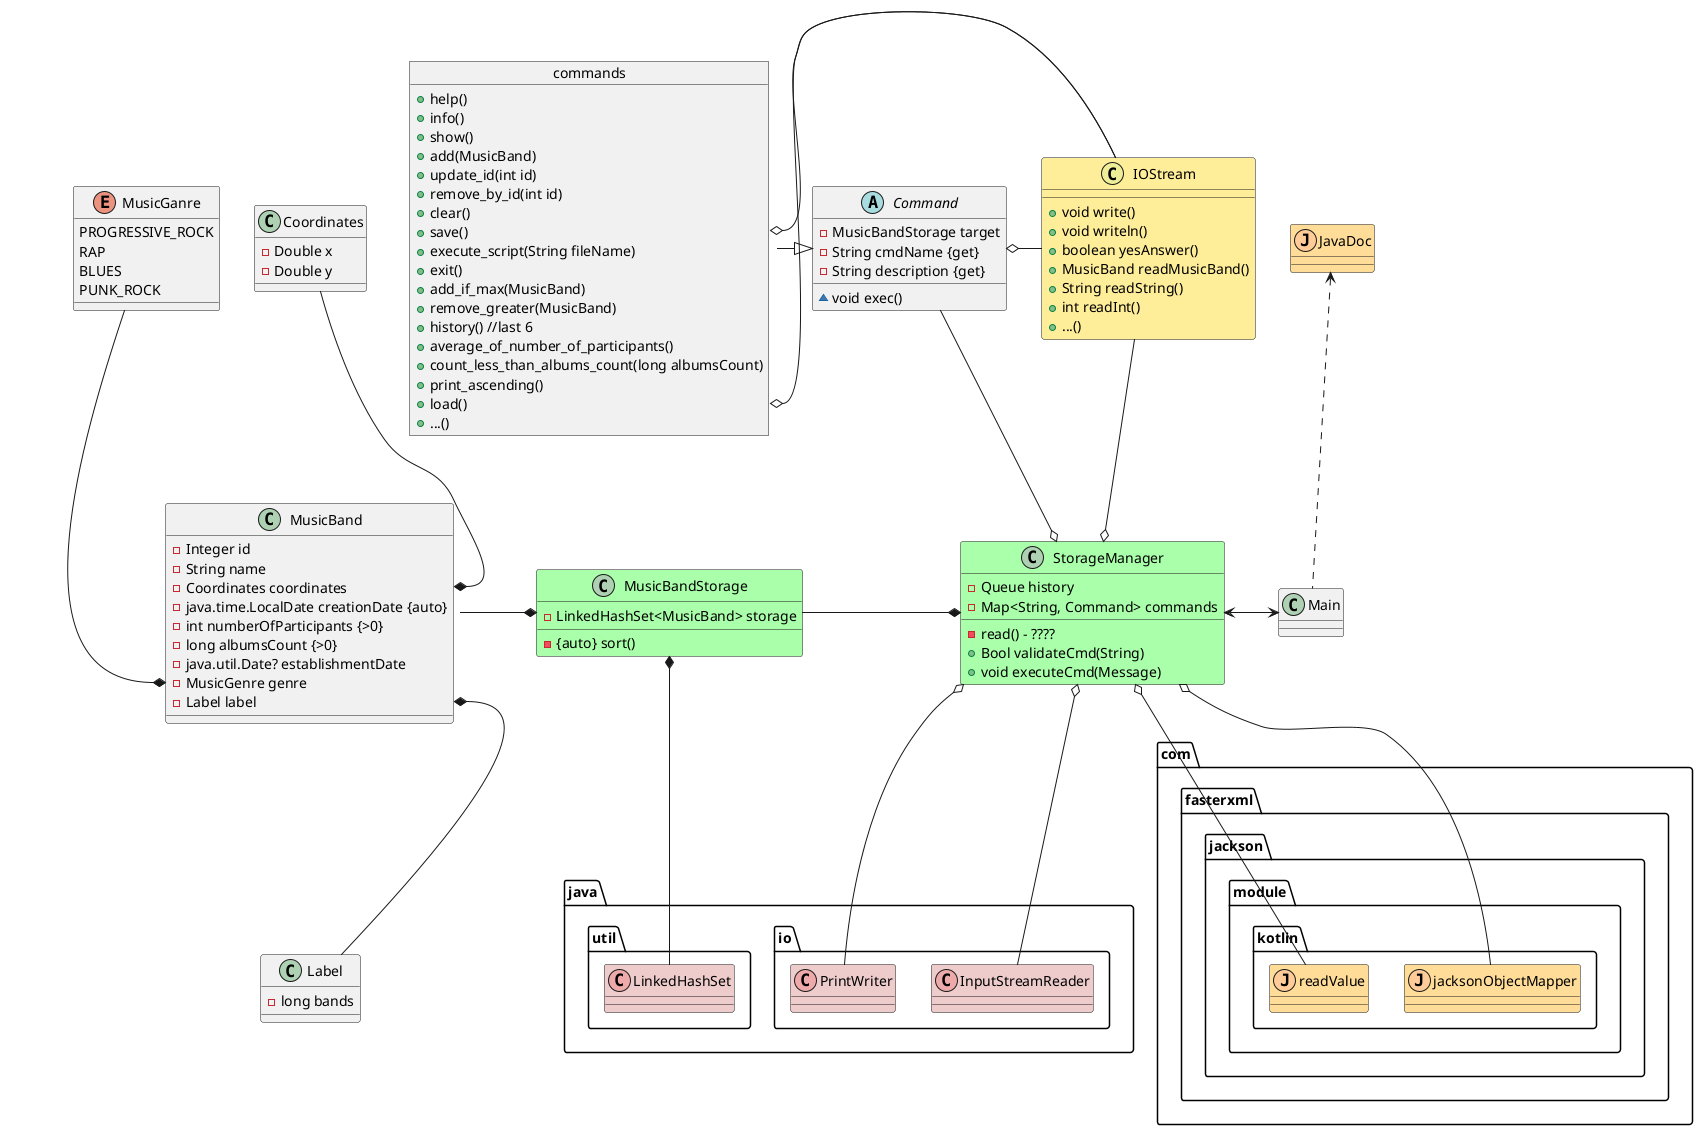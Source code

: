 @startuml
'https://plantuml.com/sequence-diagram

Class Coordinates {
    - Double x
    - Double y
}
class Label {
    - long bands
}
enum MusicGanre {
    PROGRESSIVE_ROCK
    RAP
    BLUES
    PUNK_ROCK
}
class MusicBand {
    - Integer id
    - String name
    - Coordinates coordinates
    - java.time.LocalDate creationDate {auto}
    - int numberOfParticipants {>0}
    - long albumsCount {>0}
    - java.util.Date? establishmentDate
    - MusicGenre genre
    - Label label
}

Coordinates --* MusicBand::coordinates
Label -up-* MusicBand::label
MusicGanre --* MusicBand::genre

class MusicBandStorage #AAFFAA {
    - LinkedHashSet<MusicBand> storage
    - {auto} sort()

}

MusicBand -* MusicBandStorage
abstract class Command {
    - MusicBandStorage target
    - String cmdName {get}
    - String description {get}

    ~ void exec()
}
'interface ICommand {
'}
object commands{
    + help()
    + info()
    + show()
    + add(MusicBand)
    + update_id(int id)
    + remove_by_id(int id)
    + clear()
    + save()
    + execute_script(String fileName)
    + exit()
    + add_if_max(MusicBand)
    + remove_greater(MusicBand)
    + history() //last 6
    + average_of_number_of_participants()
    + count_less_than_albums_count(long albumsCount)
    + print_ascending()
    + load()
    + ...()
}

commands -|> Command


class StorageManager #AAFFAA {
    - Queue history
    - Map<String, Command> commands
    - read() - ????
    + Bool validateCmd(String)
    + void executeCmd(Message)
}

class JavaDoc << (J, #FFCC99)>> #FFDD99
Main .up.> JavaDoc

class com.fasterxml.jackson.module.kotlin.jacksonObjectMapper << (J, #FFCC99)>> #FFDD99
class com.fasterxml.jackson.module.kotlin.readValue << (J, #FFCC99)>> #FFDD99
StorageManager o-- com.fasterxml.jackson.module.kotlin.readValue
StorageManager o-- com.fasterxml.jackson.module.kotlin.jacksonObjectMapper

class java.io.InputStreamReader << (C, #EEAAAA) >> #EFCCCC
class java.io.PrintWriter << (C, #EEAAAA) >> #EFCCCC
StorageManager o-- java.io.InputStreamReader
StorageManager o-- java.io.PrintWriter


class java.util.LinkedHashSet << (C, #EEAAAA) >> #EFCCCC
MusicBandStorage *-up- java.util.LinkedHashSet

class IOStream << (C, #EEEE99)>> #FFEE99{
    + void write()
    + void writeln()
    + boolean yesAnswer()
    + MusicBand readMusicBand()
    + String readString()
    + int readInt()
    + ...()
}
Command o- IOStream
IOStream --o StorageManager
commands::load o- IOStream
commands::save o- IOStream

Command --o StorageManager
'(Command,StorageManager) - ICommand

MusicBandStorage -* StorageManager

StorageManager <-> Main

@enduml